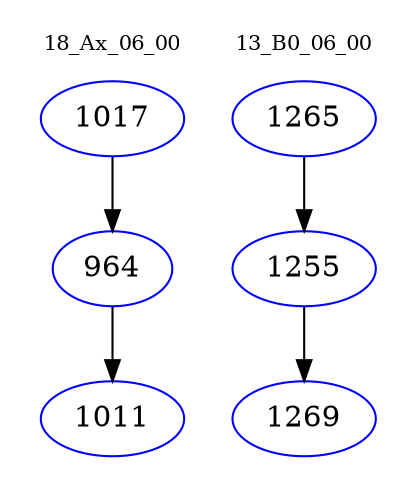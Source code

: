 digraph{
subgraph cluster_0 {
color = white
label = "18_Ax_06_00";
fontsize=10;
T0_1017 [label="1017", color="blue"]
T0_1017 -> T0_964 [color="black"]
T0_964 [label="964", color="blue"]
T0_964 -> T0_1011 [color="black"]
T0_1011 [label="1011", color="blue"]
}
subgraph cluster_1 {
color = white
label = "13_B0_06_00";
fontsize=10;
T1_1265 [label="1265", color="blue"]
T1_1265 -> T1_1255 [color="black"]
T1_1255 [label="1255", color="blue"]
T1_1255 -> T1_1269 [color="black"]
T1_1269 [label="1269", color="blue"]
}
}
